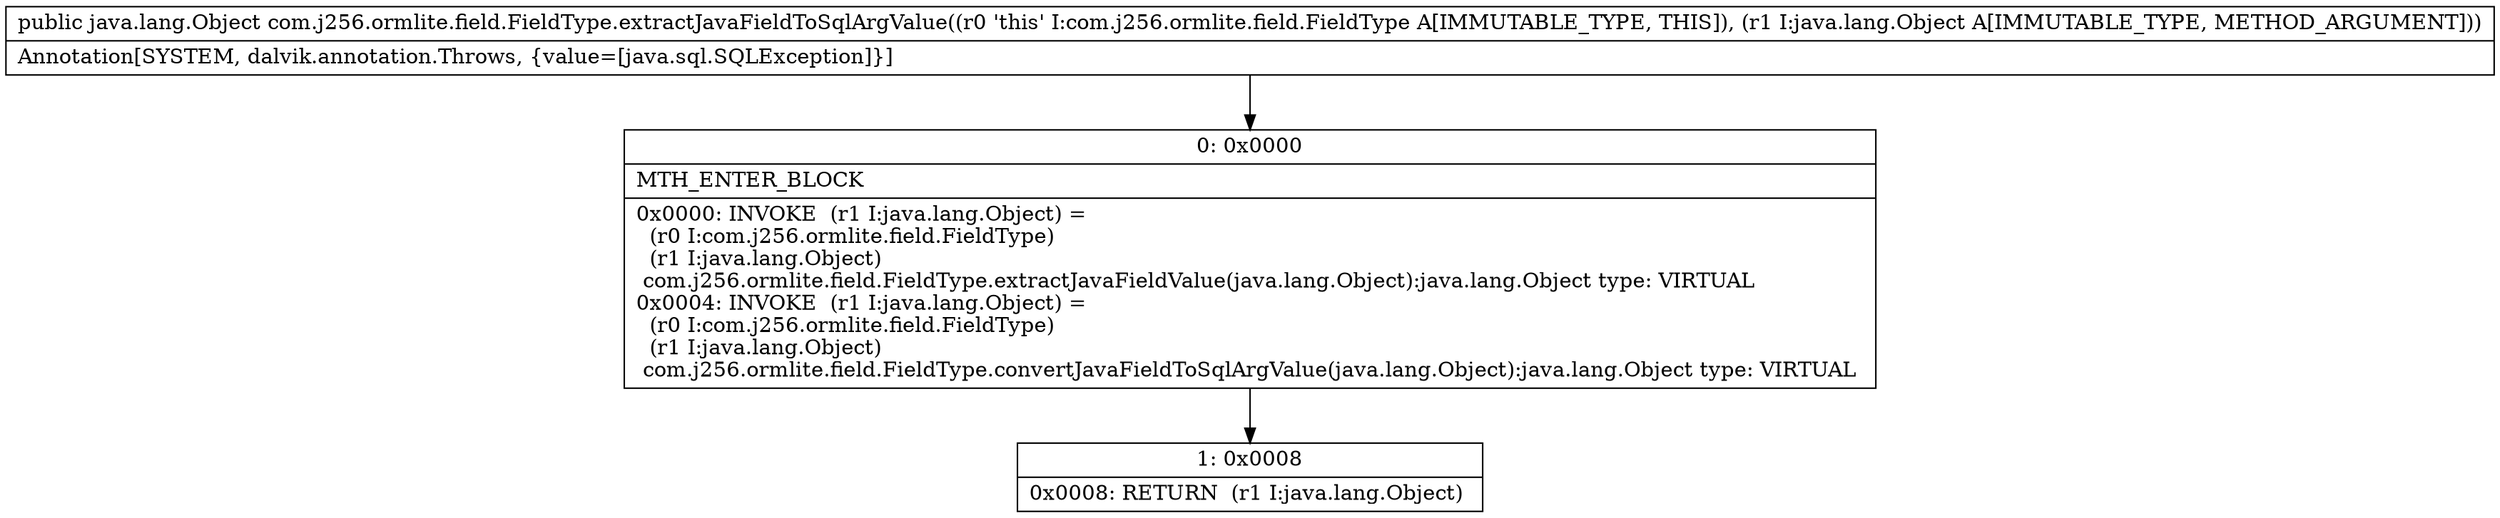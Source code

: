 digraph "CFG forcom.j256.ormlite.field.FieldType.extractJavaFieldToSqlArgValue(Ljava\/lang\/Object;)Ljava\/lang\/Object;" {
Node_0 [shape=record,label="{0\:\ 0x0000|MTH_ENTER_BLOCK\l|0x0000: INVOKE  (r1 I:java.lang.Object) = \l  (r0 I:com.j256.ormlite.field.FieldType)\l  (r1 I:java.lang.Object)\l com.j256.ormlite.field.FieldType.extractJavaFieldValue(java.lang.Object):java.lang.Object type: VIRTUAL \l0x0004: INVOKE  (r1 I:java.lang.Object) = \l  (r0 I:com.j256.ormlite.field.FieldType)\l  (r1 I:java.lang.Object)\l com.j256.ormlite.field.FieldType.convertJavaFieldToSqlArgValue(java.lang.Object):java.lang.Object type: VIRTUAL \l}"];
Node_1 [shape=record,label="{1\:\ 0x0008|0x0008: RETURN  (r1 I:java.lang.Object) \l}"];
MethodNode[shape=record,label="{public java.lang.Object com.j256.ormlite.field.FieldType.extractJavaFieldToSqlArgValue((r0 'this' I:com.j256.ormlite.field.FieldType A[IMMUTABLE_TYPE, THIS]), (r1 I:java.lang.Object A[IMMUTABLE_TYPE, METHOD_ARGUMENT]))  | Annotation[SYSTEM, dalvik.annotation.Throws, \{value=[java.sql.SQLException]\}]\l}"];
MethodNode -> Node_0;
Node_0 -> Node_1;
}

